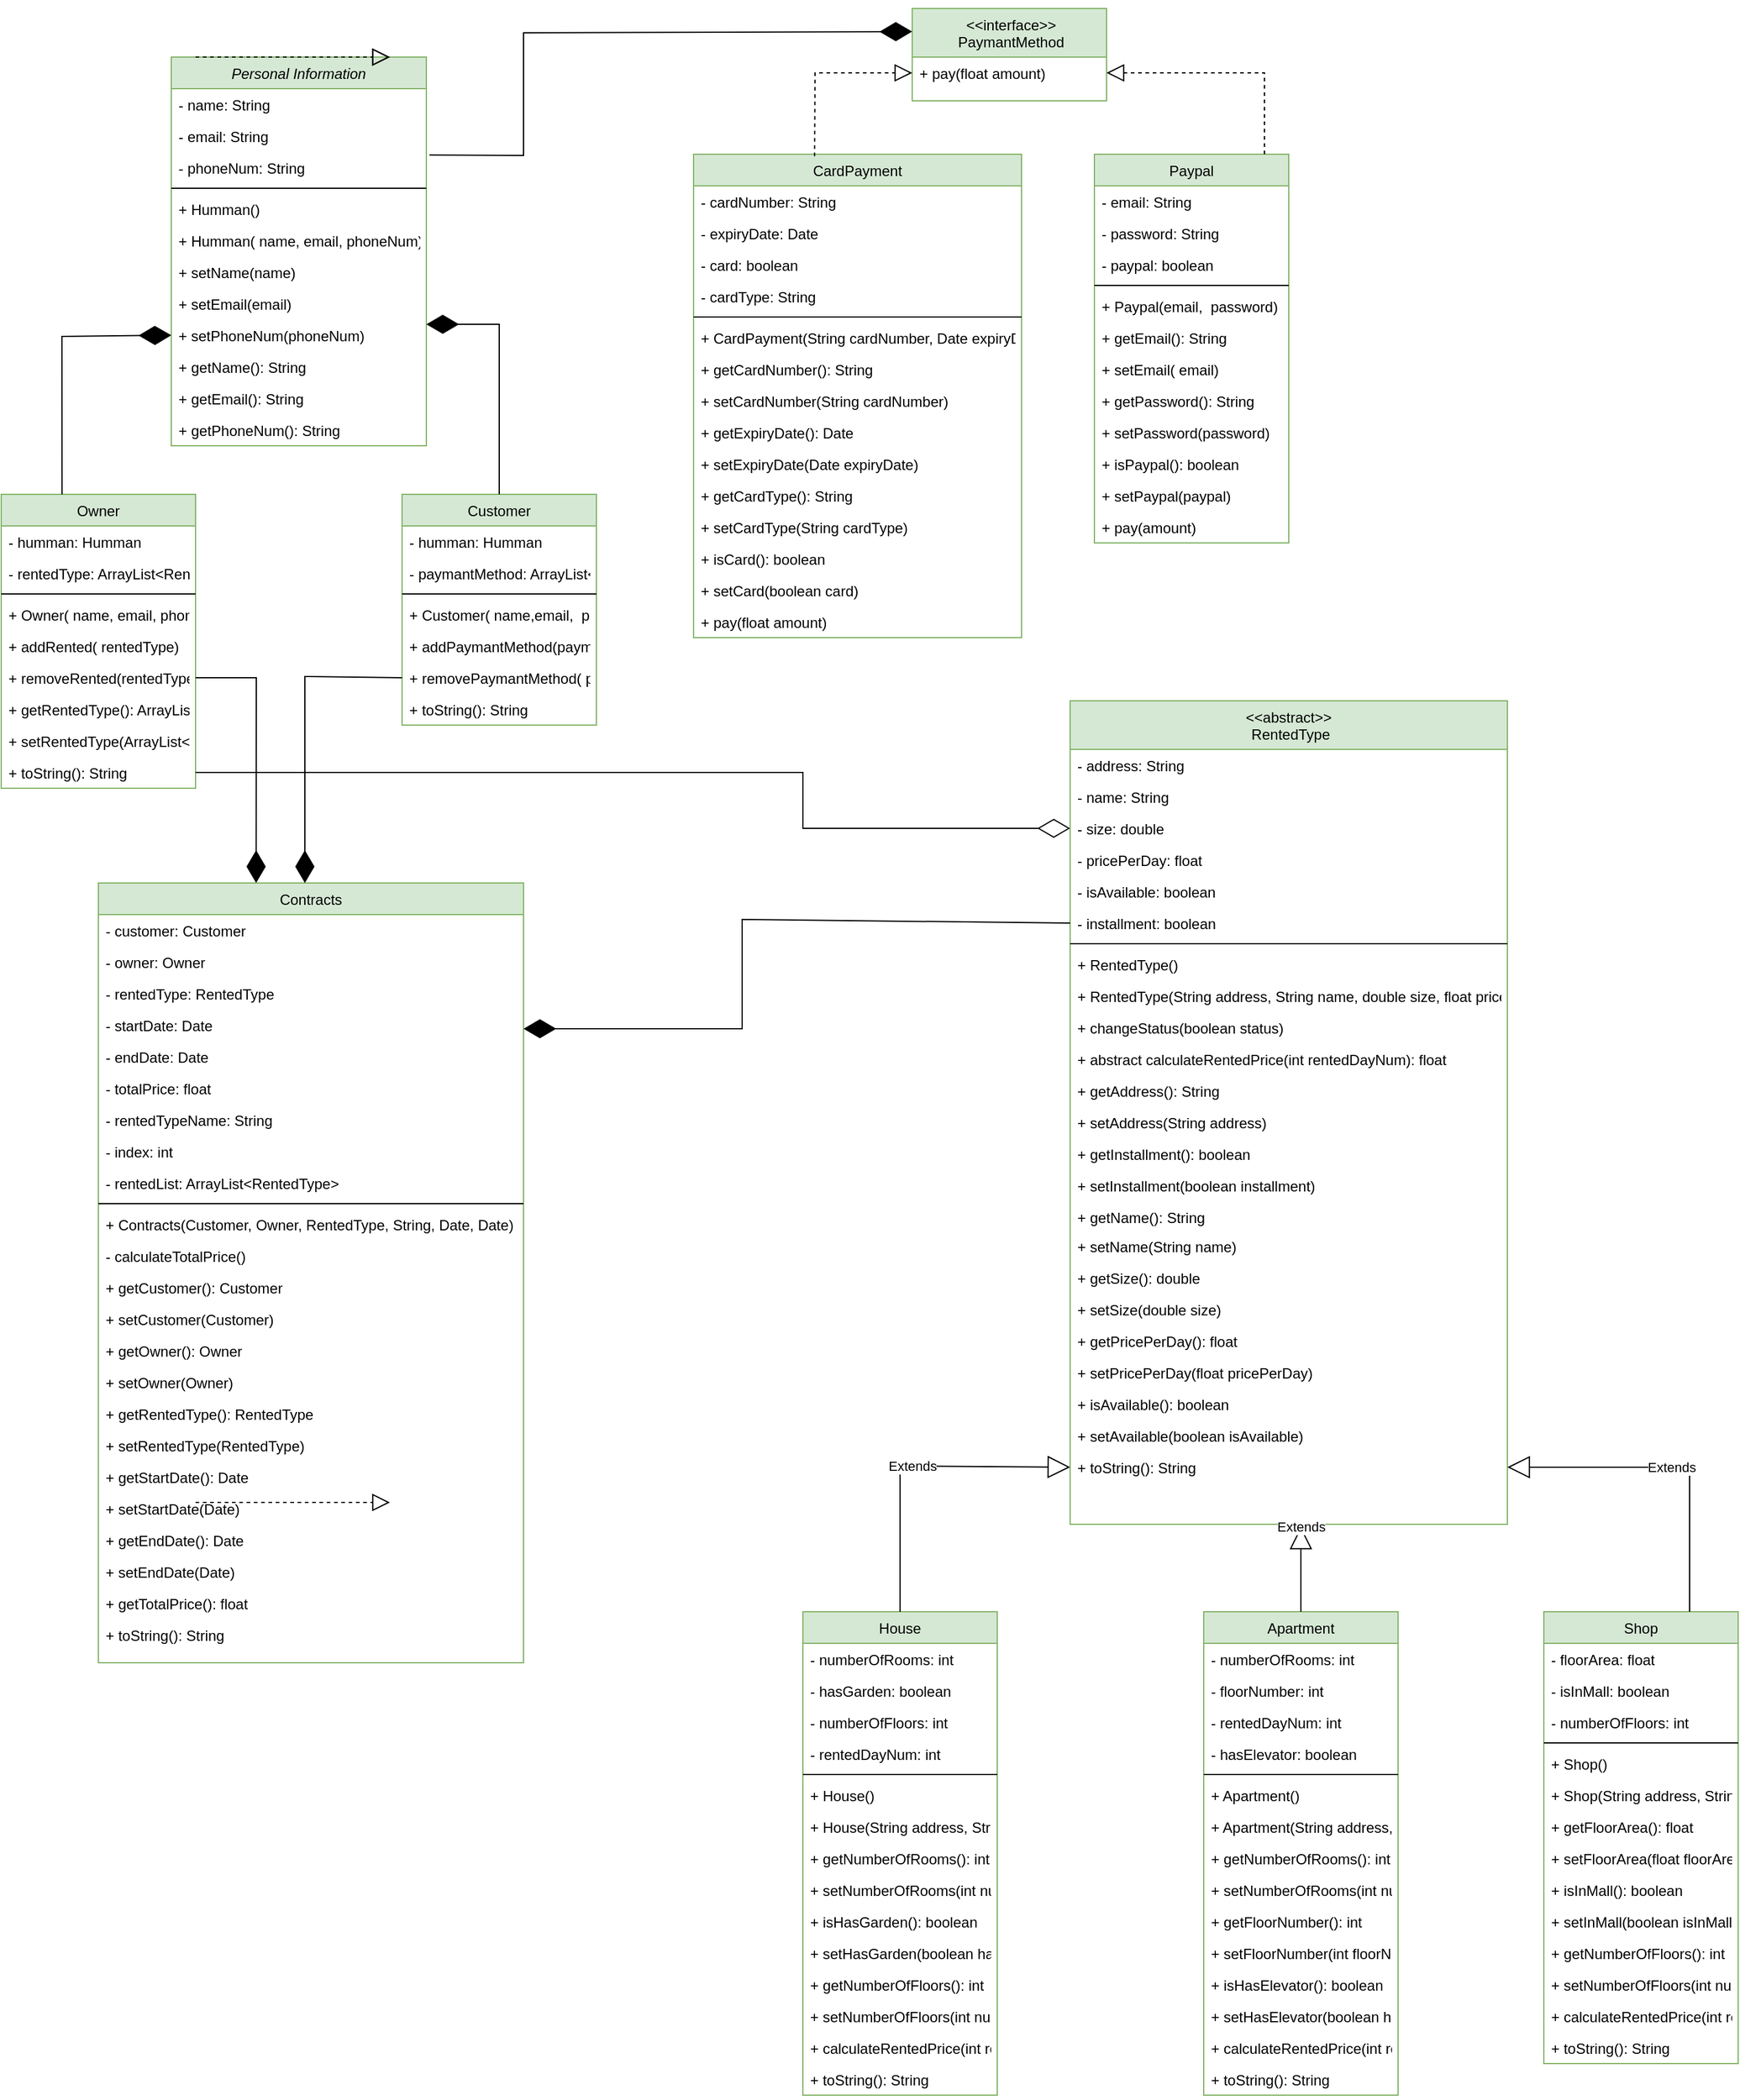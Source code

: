 <mxfile version="20.8.16" type="device"><diagram id="C5RBs43oDa-KdzZeNtuy" name="Page-1"><mxGraphModel dx="2046" dy="722" grid="1" gridSize="10" guides="1" tooltips="1" connect="1" arrows="1" fold="1" page="1" pageScale="1" pageWidth="827" pageHeight="1169" math="0" shadow="0"><root><mxCell id="WIyWlLk6GJQsqaUBKTNV-0"/><mxCell id="WIyWlLk6GJQsqaUBKTNV-1" parent="WIyWlLk6GJQsqaUBKTNV-0"/><mxCell id="zkfFHV4jXpPFQw0GAbJ--0" value="Personal Information" style="swimlane;fontStyle=2;align=center;verticalAlign=top;childLayout=stackLayout;horizontal=1;startSize=26;horizontalStack=0;resizeParent=1;resizeLast=0;collapsible=1;marginBottom=0;rounded=0;shadow=0;strokeWidth=1;fillColor=#d5e8d4;strokeColor=#82b366;" parent="WIyWlLk6GJQsqaUBKTNV-1" vertex="1"><mxGeometry x="70" y="120" width="210" height="320" as="geometry"><mxRectangle x="230" y="140" width="160" height="26" as="alternateBounds"/></mxGeometry></mxCell><mxCell id="zkfFHV4jXpPFQw0GAbJ--1" value="- name: String" style="text;align=left;verticalAlign=top;spacingLeft=4;spacingRight=4;overflow=hidden;rotatable=0;points=[[0,0.5],[1,0.5]];portConstraint=eastwest;" parent="zkfFHV4jXpPFQw0GAbJ--0" vertex="1"><mxGeometry y="26" width="210" height="26" as="geometry"/></mxCell><mxCell id="zkfFHV4jXpPFQw0GAbJ--2" value="- email: String" style="text;align=left;verticalAlign=top;spacingLeft=4;spacingRight=4;overflow=hidden;rotatable=0;points=[[0,0.5],[1,0.5]];portConstraint=eastwest;rounded=0;shadow=0;html=0;" parent="zkfFHV4jXpPFQw0GAbJ--0" vertex="1"><mxGeometry y="52" width="210" height="26" as="geometry"/></mxCell><mxCell id="zkfFHV4jXpPFQw0GAbJ--3" value="- phoneNum: String" style="text;align=left;verticalAlign=top;spacingLeft=4;spacingRight=4;overflow=hidden;rotatable=0;points=[[0,0.5],[1,0.5]];portConstraint=eastwest;rounded=0;shadow=0;html=0;" parent="zkfFHV4jXpPFQw0GAbJ--0" vertex="1"><mxGeometry y="78" width="210" height="26" as="geometry"/></mxCell><mxCell id="zkfFHV4jXpPFQw0GAbJ--4" value="" style="line;html=1;strokeWidth=1;align=left;verticalAlign=middle;spacingTop=-1;spacingLeft=3;spacingRight=3;rotatable=0;labelPosition=right;points=[];portConstraint=eastwest;" parent="zkfFHV4jXpPFQw0GAbJ--0" vertex="1"><mxGeometry y="104" width="210" height="8" as="geometry"/></mxCell><mxCell id="m20o0OgWRfevWsEKCPE1-3" value="+ Humman() " style="text;align=left;verticalAlign=top;spacingLeft=4;spacingRight=4;overflow=hidden;rotatable=0;points=[[0,0.5],[1,0.5]];portConstraint=eastwest;" vertex="1" parent="zkfFHV4jXpPFQw0GAbJ--0"><mxGeometry y="112" width="210" height="26" as="geometry"/></mxCell><mxCell id="m20o0OgWRfevWsEKCPE1-2" value=" + Humman( name, email, phoneNum) " style="text;align=left;verticalAlign=top;spacingLeft=4;spacingRight=4;overflow=hidden;rotatable=0;points=[[0,0.5],[1,0.5]];portConstraint=eastwest;" vertex="1" parent="zkfFHV4jXpPFQw0GAbJ--0"><mxGeometry y="138" width="210" height="26" as="geometry"/></mxCell><mxCell id="m20o0OgWRfevWsEKCPE1-1" value="+ setName(name) " style="text;align=left;verticalAlign=top;spacingLeft=4;spacingRight=4;overflow=hidden;rotatable=0;points=[[0,0.5],[1,0.5]];portConstraint=eastwest;" vertex="1" parent="zkfFHV4jXpPFQw0GAbJ--0"><mxGeometry y="164" width="210" height="26" as="geometry"/></mxCell><mxCell id="m20o0OgWRfevWsEKCPE1-0" value=" + setEmail(email) " style="text;align=left;verticalAlign=top;spacingLeft=4;spacingRight=4;overflow=hidden;rotatable=0;points=[[0,0.5],[1,0.5]];portConstraint=eastwest;" vertex="1" parent="zkfFHV4jXpPFQw0GAbJ--0"><mxGeometry y="190" width="210" height="26" as="geometry"/></mxCell><mxCell id="m20o0OgWRfevWsEKCPE1-5" value="+ setPhoneNum(phoneNum) " style="text;align=left;verticalAlign=top;spacingLeft=4;spacingRight=4;overflow=hidden;rotatable=0;points=[[0,0.5],[1,0.5]];portConstraint=eastwest;" vertex="1" parent="zkfFHV4jXpPFQw0GAbJ--0"><mxGeometry y="216" width="210" height="26" as="geometry"/></mxCell><mxCell id="m20o0OgWRfevWsEKCPE1-6" value="+ getName(): String " style="text;align=left;verticalAlign=top;spacingLeft=4;spacingRight=4;overflow=hidden;rotatable=0;points=[[0,0.5],[1,0.5]];portConstraint=eastwest;" vertex="1" parent="zkfFHV4jXpPFQw0GAbJ--0"><mxGeometry y="242" width="210" height="26" as="geometry"/></mxCell><mxCell id="m20o0OgWRfevWsEKCPE1-7" value="+ getEmail(): String " style="text;align=left;verticalAlign=top;spacingLeft=4;spacingRight=4;overflow=hidden;rotatable=0;points=[[0,0.5],[1,0.5]];portConstraint=eastwest;" vertex="1" parent="zkfFHV4jXpPFQw0GAbJ--0"><mxGeometry y="268" width="210" height="26" as="geometry"/></mxCell><mxCell id="zkfFHV4jXpPFQw0GAbJ--5" value="+ getPhoneNum(): String " style="text;align=left;verticalAlign=top;spacingLeft=4;spacingRight=4;overflow=hidden;rotatable=0;points=[[0,0.5],[1,0.5]];portConstraint=eastwest;" parent="zkfFHV4jXpPFQw0GAbJ--0" vertex="1"><mxGeometry y="294" width="210" height="26" as="geometry"/></mxCell><mxCell id="zkfFHV4jXpPFQw0GAbJ--6" value="Customer" style="swimlane;fontStyle=0;align=center;verticalAlign=top;childLayout=stackLayout;horizontal=1;startSize=26;horizontalStack=0;resizeParent=1;resizeLast=0;collapsible=1;marginBottom=0;rounded=0;shadow=0;strokeWidth=1;fillColor=#d5e8d4;strokeColor=#82b366;" parent="WIyWlLk6GJQsqaUBKTNV-1" vertex="1"><mxGeometry x="260" y="480" width="160" height="190" as="geometry"><mxRectangle x="130" y="380" width="160" height="26" as="alternateBounds"/></mxGeometry></mxCell><mxCell id="zkfFHV4jXpPFQw0GAbJ--7" value="- humman: Humman  " style="text;align=left;verticalAlign=top;spacingLeft=4;spacingRight=4;overflow=hidden;rotatable=0;points=[[0,0.5],[1,0.5]];portConstraint=eastwest;" parent="zkfFHV4jXpPFQw0GAbJ--6" vertex="1"><mxGeometry y="26" width="160" height="26" as="geometry"/></mxCell><mxCell id="zkfFHV4jXpPFQw0GAbJ--8" value=" - paymantMethod: ArrayList&lt;PaymantMethod&gt;" style="text;align=left;verticalAlign=top;spacingLeft=4;spacingRight=4;overflow=hidden;rotatable=0;points=[[0,0.5],[1,0.5]];portConstraint=eastwest;rounded=0;shadow=0;html=0;" parent="zkfFHV4jXpPFQw0GAbJ--6" vertex="1"><mxGeometry y="52" width="160" height="26" as="geometry"/></mxCell><mxCell id="zkfFHV4jXpPFQw0GAbJ--9" value="" style="line;html=1;strokeWidth=1;align=left;verticalAlign=middle;spacingTop=-1;spacingLeft=3;spacingRight=3;rotatable=0;labelPosition=right;points=[];portConstraint=eastwest;" parent="zkfFHV4jXpPFQw0GAbJ--6" vertex="1"><mxGeometry y="78" width="160" height="8" as="geometry"/></mxCell><mxCell id="zkfFHV4jXpPFQw0GAbJ--10" value="+ Customer( name,email,  phoneNum, paymantMethod)" style="text;align=left;verticalAlign=top;spacingLeft=4;spacingRight=4;overflow=hidden;rotatable=0;points=[[0,0.5],[1,0.5]];portConstraint=eastwest;fontStyle=0" parent="zkfFHV4jXpPFQw0GAbJ--6" vertex="1"><mxGeometry y="86" width="160" height="26" as="geometry"/></mxCell><mxCell id="m20o0OgWRfevWsEKCPE1-10" value="+ addPaymantMethod(paymantMethod)" style="text;align=left;verticalAlign=top;spacingLeft=4;spacingRight=4;overflow=hidden;rotatable=0;points=[[0,0.5],[1,0.5]];portConstraint=eastwest;" vertex="1" parent="zkfFHV4jXpPFQw0GAbJ--6"><mxGeometry y="112" width="160" height="26" as="geometry"/></mxCell><mxCell id="m20o0OgWRfevWsEKCPE1-9" value=" + removePaymantMethod( paymantMethod)" style="text;align=left;verticalAlign=top;spacingLeft=4;spacingRight=4;overflow=hidden;rotatable=0;points=[[0,0.5],[1,0.5]];portConstraint=eastwest;" vertex="1" parent="zkfFHV4jXpPFQw0GAbJ--6"><mxGeometry y="138" width="160" height="26" as="geometry"/></mxCell><mxCell id="zkfFHV4jXpPFQw0GAbJ--11" value="+ toString(): String" style="text;align=left;verticalAlign=top;spacingLeft=4;spacingRight=4;overflow=hidden;rotatable=0;points=[[0,0.5],[1,0.5]];portConstraint=eastwest;" parent="zkfFHV4jXpPFQw0GAbJ--6" vertex="1"><mxGeometry y="164" width="160" height="26" as="geometry"/></mxCell><mxCell id="m20o0OgWRfevWsEKCPE1-11" value="  Owner " style="swimlane;fontStyle=0;align=center;verticalAlign=top;childLayout=stackLayout;horizontal=1;startSize=26;horizontalStack=0;resizeParent=1;resizeLast=0;collapsible=1;marginBottom=0;rounded=0;shadow=0;strokeWidth=1;fillColor=#d5e8d4;strokeColor=#82b366;" vertex="1" parent="WIyWlLk6GJQsqaUBKTNV-1"><mxGeometry x="-70" y="480" width="160" height="242" as="geometry"><mxRectangle x="130" y="380" width="160" height="26" as="alternateBounds"/></mxGeometry></mxCell><mxCell id="m20o0OgWRfevWsEKCPE1-12" value="- humman: Humman  " style="text;align=left;verticalAlign=top;spacingLeft=4;spacingRight=4;overflow=hidden;rotatable=0;points=[[0,0.5],[1,0.5]];portConstraint=eastwest;" vertex="1" parent="m20o0OgWRfevWsEKCPE1-11"><mxGeometry y="26" width="160" height="26" as="geometry"/></mxCell><mxCell id="m20o0OgWRfevWsEKCPE1-13" value=" - rentedType: ArrayList&lt;RentedType&gt;" style="text;align=left;verticalAlign=top;spacingLeft=4;spacingRight=4;overflow=hidden;rotatable=0;points=[[0,0.5],[1,0.5]];portConstraint=eastwest;rounded=0;shadow=0;html=0;" vertex="1" parent="m20o0OgWRfevWsEKCPE1-11"><mxGeometry y="52" width="160" height="26" as="geometry"/></mxCell><mxCell id="m20o0OgWRfevWsEKCPE1-14" value="" style="line;html=1;strokeWidth=1;align=left;verticalAlign=middle;spacingTop=-1;spacingLeft=3;spacingRight=3;rotatable=0;labelPosition=right;points=[];portConstraint=eastwest;" vertex="1" parent="m20o0OgWRfevWsEKCPE1-11"><mxGeometry y="78" width="160" height="8" as="geometry"/></mxCell><mxCell id="m20o0OgWRfevWsEKCPE1-15" value=" + Owner( name, email, phoneNum, rentedType)" style="text;align=left;verticalAlign=top;spacingLeft=4;spacingRight=4;overflow=hidden;rotatable=0;points=[[0,0.5],[1,0.5]];portConstraint=eastwest;fontStyle=0" vertex="1" parent="m20o0OgWRfevWsEKCPE1-11"><mxGeometry y="86" width="160" height="26" as="geometry"/></mxCell><mxCell id="m20o0OgWRfevWsEKCPE1-16" value=" + addRented( rentedType)" style="text;align=left;verticalAlign=top;spacingLeft=4;spacingRight=4;overflow=hidden;rotatable=0;points=[[0,0.5],[1,0.5]];portConstraint=eastwest;" vertex="1" parent="m20o0OgWRfevWsEKCPE1-11"><mxGeometry y="112" width="160" height="26" as="geometry"/></mxCell><mxCell id="m20o0OgWRfevWsEKCPE1-20" value="  + removeRented(rentedType)" style="text;align=left;verticalAlign=top;spacingLeft=4;spacingRight=4;overflow=hidden;rotatable=0;points=[[0,0.5],[1,0.5]];portConstraint=eastwest;" vertex="1" parent="m20o0OgWRfevWsEKCPE1-11"><mxGeometry y="138" width="160" height="26" as="geometry"/></mxCell><mxCell id="m20o0OgWRfevWsEKCPE1-19" value="  + getRentedType(): ArrayList&lt;RentedType&gt;" style="text;align=left;verticalAlign=top;spacingLeft=4;spacingRight=4;overflow=hidden;rotatable=0;points=[[0,0.5],[1,0.5]];portConstraint=eastwest;" vertex="1" parent="m20o0OgWRfevWsEKCPE1-11"><mxGeometry y="164" width="160" height="26" as="geometry"/></mxCell><mxCell id="m20o0OgWRfevWsEKCPE1-17" value="   + setRentedType(ArrayList&lt;RentedType&gt; rentedType)" style="text;align=left;verticalAlign=top;spacingLeft=4;spacingRight=4;overflow=hidden;rotatable=0;points=[[0,0.5],[1,0.5]];portConstraint=eastwest;" vertex="1" parent="m20o0OgWRfevWsEKCPE1-11"><mxGeometry y="190" width="160" height="26" as="geometry"/></mxCell><mxCell id="m20o0OgWRfevWsEKCPE1-18" value="+ toString(): String" style="text;align=left;verticalAlign=top;spacingLeft=4;spacingRight=4;overflow=hidden;rotatable=0;points=[[0,0.5],[1,0.5]];portConstraint=eastwest;" vertex="1" parent="m20o0OgWRfevWsEKCPE1-11"><mxGeometry y="216" width="160" height="26" as="geometry"/></mxCell><mxCell id="m20o0OgWRfevWsEKCPE1-31" value="   Paypal " style="swimlane;fontStyle=0;align=center;verticalAlign=top;childLayout=stackLayout;horizontal=1;startSize=26;horizontalStack=0;resizeParent=1;resizeLast=0;collapsible=1;marginBottom=0;rounded=0;shadow=0;strokeWidth=1;fillColor=#d5e8d4;strokeColor=#82b366;" vertex="1" parent="WIyWlLk6GJQsqaUBKTNV-1"><mxGeometry x="830" y="200" width="160" height="320" as="geometry"><mxRectangle x="130" y="380" width="160" height="26" as="alternateBounds"/></mxGeometry></mxCell><mxCell id="m20o0OgWRfevWsEKCPE1-64" value="- email: String   " style="text;align=left;verticalAlign=top;spacingLeft=4;spacingRight=4;overflow=hidden;rotatable=0;points=[[0,0.5],[1,0.5]];portConstraint=eastwest;" vertex="1" parent="m20o0OgWRfevWsEKCPE1-31"><mxGeometry y="26" width="160" height="26" as="geometry"/></mxCell><mxCell id="m20o0OgWRfevWsEKCPE1-32" value="- password: String    " style="text;align=left;verticalAlign=top;spacingLeft=4;spacingRight=4;overflow=hidden;rotatable=0;points=[[0,0.5],[1,0.5]];portConstraint=eastwest;" vertex="1" parent="m20o0OgWRfevWsEKCPE1-31"><mxGeometry y="52" width="160" height="26" as="geometry"/></mxCell><mxCell id="m20o0OgWRfevWsEKCPE1-33" value=" - paypal: boolean " style="text;align=left;verticalAlign=top;spacingLeft=4;spacingRight=4;overflow=hidden;rotatable=0;points=[[0,0.5],[1,0.5]];portConstraint=eastwest;rounded=0;shadow=0;html=0;" vertex="1" parent="m20o0OgWRfevWsEKCPE1-31"><mxGeometry y="78" width="160" height="26" as="geometry"/></mxCell><mxCell id="m20o0OgWRfevWsEKCPE1-34" value="" style="line;html=1;strokeWidth=1;align=left;verticalAlign=middle;spacingTop=-1;spacingLeft=3;spacingRight=3;rotatable=0;labelPosition=right;points=[];portConstraint=eastwest;" vertex="1" parent="m20o0OgWRfevWsEKCPE1-31"><mxGeometry y="104" width="160" height="8" as="geometry"/></mxCell><mxCell id="m20o0OgWRfevWsEKCPE1-68" value="  + Paypal(email,  password)" style="text;align=left;verticalAlign=top;spacingLeft=4;spacingRight=4;overflow=hidden;rotatable=0;points=[[0,0.5],[1,0.5]];portConstraint=eastwest;fontStyle=0" vertex="1" parent="m20o0OgWRfevWsEKCPE1-31"><mxGeometry y="112" width="160" height="26" as="geometry"/></mxCell><mxCell id="m20o0OgWRfevWsEKCPE1-67" value="  + getEmail(): String " style="text;align=left;verticalAlign=top;spacingLeft=4;spacingRight=4;overflow=hidden;rotatable=0;points=[[0,0.5],[1,0.5]];portConstraint=eastwest;fontStyle=0" vertex="1" parent="m20o0OgWRfevWsEKCPE1-31"><mxGeometry y="138" width="160" height="26" as="geometry"/></mxCell><mxCell id="m20o0OgWRfevWsEKCPE1-35" value="  + setEmail( email)" style="text;align=left;verticalAlign=top;spacingLeft=4;spacingRight=4;overflow=hidden;rotatable=0;points=[[0,0.5],[1,0.5]];portConstraint=eastwest;fontStyle=0" vertex="1" parent="m20o0OgWRfevWsEKCPE1-31"><mxGeometry y="164" width="160" height="26" as="geometry"/></mxCell><mxCell id="m20o0OgWRfevWsEKCPE1-36" value=" + getPassword(): String" style="text;align=left;verticalAlign=top;spacingLeft=4;spacingRight=4;overflow=hidden;rotatable=0;points=[[0,0.5],[1,0.5]];portConstraint=eastwest;" vertex="1" parent="m20o0OgWRfevWsEKCPE1-31"><mxGeometry y="190" width="160" height="26" as="geometry"/></mxCell><mxCell id="m20o0OgWRfevWsEKCPE1-37" value="  + setPassword(password)" style="text;align=left;verticalAlign=top;spacingLeft=4;spacingRight=4;overflow=hidden;rotatable=0;points=[[0,0.5],[1,0.5]];portConstraint=eastwest;" vertex="1" parent="m20o0OgWRfevWsEKCPE1-31"><mxGeometry y="216" width="160" height="26" as="geometry"/></mxCell><mxCell id="m20o0OgWRfevWsEKCPE1-38" value="  + isPaypal(): boolean " style="text;align=left;verticalAlign=top;spacingLeft=4;spacingRight=4;overflow=hidden;rotatable=0;points=[[0,0.5],[1,0.5]];portConstraint=eastwest;" vertex="1" parent="m20o0OgWRfevWsEKCPE1-31"><mxGeometry y="242" width="160" height="26" as="geometry"/></mxCell><mxCell id="m20o0OgWRfevWsEKCPE1-39" value="   + setPaypal(paypal)" style="text;align=left;verticalAlign=top;spacingLeft=4;spacingRight=4;overflow=hidden;rotatable=0;points=[[0,0.5],[1,0.5]];portConstraint=eastwest;" vertex="1" parent="m20o0OgWRfevWsEKCPE1-31"><mxGeometry y="268" width="160" height="26" as="geometry"/></mxCell><mxCell id="m20o0OgWRfevWsEKCPE1-40" value="+ pay(amount) " style="text;align=left;verticalAlign=top;spacingLeft=4;spacingRight=4;overflow=hidden;rotatable=0;points=[[0,0.5],[1,0.5]];portConstraint=eastwest;" vertex="1" parent="m20o0OgWRfevWsEKCPE1-31"><mxGeometry y="294" width="160" height="26" as="geometry"/></mxCell><mxCell id="m20o0OgWRfevWsEKCPE1-41" value="&lt;&lt;interface&gt;&gt; &#10;    PaymantMethod    " style="swimlane;fontStyle=0;align=center;verticalAlign=top;childLayout=stackLayout;horizontal=1;startSize=40;horizontalStack=0;resizeParent=1;resizeLast=0;collapsible=1;marginBottom=0;rounded=0;shadow=0;strokeWidth=1;fillColor=#d5e8d4;strokeColor=#82b366;glass=0;spacingLeft=3;" vertex="1" parent="WIyWlLk6GJQsqaUBKTNV-1"><mxGeometry x="680" y="80" width="160" height="76" as="geometry"><mxRectangle x="490" y="100" width="160" height="26" as="alternateBounds"/></mxGeometry></mxCell><mxCell id="m20o0OgWRfevWsEKCPE1-48" value="  + pay(float amount)" style="text;align=left;verticalAlign=top;spacingLeft=4;spacingRight=4;overflow=hidden;rotatable=0;points=[[0,0.5],[1,0.5]];portConstraint=eastwest;" vertex="1" parent="m20o0OgWRfevWsEKCPE1-41"><mxGeometry y="40" width="160" height="26" as="geometry"/></mxCell><mxCell id="m20o0OgWRfevWsEKCPE1-52" value="   CardPayment  " style="swimlane;fontStyle=0;align=center;verticalAlign=top;childLayout=stackLayout;horizontal=1;startSize=26;horizontalStack=0;resizeParent=1;resizeLast=0;collapsible=1;marginBottom=0;rounded=0;shadow=0;strokeWidth=1;fillColor=#d5e8d4;strokeColor=#82b366;" vertex="1" parent="WIyWlLk6GJQsqaUBKTNV-1"><mxGeometry x="500" y="200" width="270" height="398" as="geometry"><mxRectangle x="130" y="380" width="160" height="26" as="alternateBounds"/></mxGeometry></mxCell><mxCell id="m20o0OgWRfevWsEKCPE1-80" value="- cardNumber: String  " style="text;align=left;verticalAlign=top;spacingLeft=4;spacingRight=4;overflow=hidden;rotatable=0;points=[[0,0.5],[1,0.5]];portConstraint=eastwest;" vertex="1" parent="m20o0OgWRfevWsEKCPE1-52"><mxGeometry y="26" width="270" height="26" as="geometry"/></mxCell><mxCell id="m20o0OgWRfevWsEKCPE1-78" value="- expiryDate: Date   " style="text;align=left;verticalAlign=top;spacingLeft=4;spacingRight=4;overflow=hidden;rotatable=0;points=[[0,0.5],[1,0.5]];portConstraint=eastwest;" vertex="1" parent="m20o0OgWRfevWsEKCPE1-52"><mxGeometry y="52" width="270" height="26" as="geometry"/></mxCell><mxCell id="m20o0OgWRfevWsEKCPE1-53" value="- card: boolean   " style="text;align=left;verticalAlign=top;spacingLeft=4;spacingRight=4;overflow=hidden;rotatable=0;points=[[0,0.5],[1,0.5]];portConstraint=eastwest;" vertex="1" parent="m20o0OgWRfevWsEKCPE1-52"><mxGeometry y="78" width="270" height="26" as="geometry"/></mxCell><mxCell id="m20o0OgWRfevWsEKCPE1-54" value=" - cardType: String " style="text;align=left;verticalAlign=top;spacingLeft=4;spacingRight=4;overflow=hidden;rotatable=0;points=[[0,0.5],[1,0.5]];portConstraint=eastwest;rounded=0;shadow=0;html=0;" vertex="1" parent="m20o0OgWRfevWsEKCPE1-52"><mxGeometry y="104" width="270" height="26" as="geometry"/></mxCell><mxCell id="m20o0OgWRfevWsEKCPE1-55" value="" style="line;html=1;strokeWidth=1;align=left;verticalAlign=middle;spacingTop=-1;spacingLeft=3;spacingRight=3;rotatable=0;labelPosition=right;points=[];portConstraint=eastwest;" vertex="1" parent="m20o0OgWRfevWsEKCPE1-52"><mxGeometry y="130" width="270" height="8" as="geometry"/></mxCell><mxCell id="m20o0OgWRfevWsEKCPE1-77" value=" + CardPayment(String cardNumber, Date expiryDate, String cardType)" style="text;align=left;verticalAlign=top;spacingLeft=4;spacingRight=4;overflow=hidden;rotatable=0;points=[[0,0.5],[1,0.5]];portConstraint=eastwest;fontStyle=0" vertex="1" parent="m20o0OgWRfevWsEKCPE1-52"><mxGeometry y="138" width="270" height="26" as="geometry"/></mxCell><mxCell id="m20o0OgWRfevWsEKCPE1-76" value=" + getCardNumber(): String " style="text;align=left;verticalAlign=top;spacingLeft=4;spacingRight=4;overflow=hidden;rotatable=0;points=[[0,0.5],[1,0.5]];portConstraint=eastwest;fontStyle=0" vertex="1" parent="m20o0OgWRfevWsEKCPE1-52"><mxGeometry y="164" width="270" height="26" as="geometry"/></mxCell><mxCell id="m20o0OgWRfevWsEKCPE1-75" value=" + setCardNumber(String cardNumber)" style="text;align=left;verticalAlign=top;spacingLeft=4;spacingRight=4;overflow=hidden;rotatable=0;points=[[0,0.5],[1,0.5]];portConstraint=eastwest;fontStyle=0" vertex="1" parent="m20o0OgWRfevWsEKCPE1-52"><mxGeometry y="190" width="270" height="26" as="geometry"/></mxCell><mxCell id="m20o0OgWRfevWsEKCPE1-74" value=" + getExpiryDate(): Date" style="text;align=left;verticalAlign=top;spacingLeft=4;spacingRight=4;overflow=hidden;rotatable=0;points=[[0,0.5],[1,0.5]];portConstraint=eastwest;fontStyle=0" vertex="1" parent="m20o0OgWRfevWsEKCPE1-52"><mxGeometry y="216" width="270" height="26" as="geometry"/></mxCell><mxCell id="m20o0OgWRfevWsEKCPE1-56" value=" + setExpiryDate(Date expiryDate)" style="text;align=left;verticalAlign=top;spacingLeft=4;spacingRight=4;overflow=hidden;rotatable=0;points=[[0,0.5],[1,0.5]];portConstraint=eastwest;fontStyle=0" vertex="1" parent="m20o0OgWRfevWsEKCPE1-52"><mxGeometry y="242" width="270" height="26" as="geometry"/></mxCell><mxCell id="m20o0OgWRfevWsEKCPE1-57" value=" + getCardType(): String " style="text;align=left;verticalAlign=top;spacingLeft=4;spacingRight=4;overflow=hidden;rotatable=0;points=[[0,0.5],[1,0.5]];portConstraint=eastwest;" vertex="1" parent="m20o0OgWRfevWsEKCPE1-52"><mxGeometry y="268" width="270" height="26" as="geometry"/></mxCell><mxCell id="m20o0OgWRfevWsEKCPE1-58" value="  + setCardType(String cardType)" style="text;align=left;verticalAlign=top;spacingLeft=4;spacingRight=4;overflow=hidden;rotatable=0;points=[[0,0.5],[1,0.5]];portConstraint=eastwest;" vertex="1" parent="m20o0OgWRfevWsEKCPE1-52"><mxGeometry y="294" width="270" height="26" as="geometry"/></mxCell><mxCell id="m20o0OgWRfevWsEKCPE1-59" value="  + isCard(): boolean " style="text;align=left;verticalAlign=top;spacingLeft=4;spacingRight=4;overflow=hidden;rotatable=0;points=[[0,0.5],[1,0.5]];portConstraint=eastwest;" vertex="1" parent="m20o0OgWRfevWsEKCPE1-52"><mxGeometry y="320" width="270" height="26" as="geometry"/></mxCell><mxCell id="m20o0OgWRfevWsEKCPE1-60" value="    + setCard(boolean card)" style="text;align=left;verticalAlign=top;spacingLeft=4;spacingRight=4;overflow=hidden;rotatable=0;points=[[0,0.5],[1,0.5]];portConstraint=eastwest;" vertex="1" parent="m20o0OgWRfevWsEKCPE1-52"><mxGeometry y="346" width="270" height="26" as="geometry"/></mxCell><mxCell id="m20o0OgWRfevWsEKCPE1-61" value=" + pay(float amount) " style="text;align=left;verticalAlign=top;spacingLeft=4;spacingRight=4;overflow=hidden;rotatable=0;points=[[0,0.5],[1,0.5]];portConstraint=eastwest;" vertex="1" parent="m20o0OgWRfevWsEKCPE1-52"><mxGeometry y="372" width="270" height="26" as="geometry"/></mxCell><mxCell id="m20o0OgWRfevWsEKCPE1-70" value="" style="endArrow=diamondThin;endFill=1;endSize=24;html=1;rounded=0;entryX=0;entryY=0.5;entryDx=0;entryDy=0;exitX=0.313;exitY=0;exitDx=0;exitDy=0;exitPerimeter=0;" edge="1" parent="WIyWlLk6GJQsqaUBKTNV-1" source="m20o0OgWRfevWsEKCPE1-11" target="m20o0OgWRfevWsEKCPE1-5"><mxGeometry width="160" relative="1" as="geometry"><mxPoint x="-20" y="490" as="sourcePoint"/><mxPoint x="60" y="350" as="targetPoint"/><Array as="points"><mxPoint x="-20" y="350"/></Array></mxGeometry></mxCell><mxCell id="m20o0OgWRfevWsEKCPE1-71" value="" style="endArrow=diamondThin;endFill=1;endSize=24;html=1;rounded=0;exitX=0.5;exitY=0;exitDx=0;exitDy=0;" edge="1" parent="WIyWlLk6GJQsqaUBKTNV-1" source="zkfFHV4jXpPFQw0GAbJ--6"><mxGeometry width="160" relative="1" as="geometry"><mxPoint x="340" y="500" as="sourcePoint"/><mxPoint x="280" y="340" as="targetPoint"/><Array as="points"><mxPoint x="340" y="340"/></Array></mxGeometry></mxCell><mxCell id="m20o0OgWRfevWsEKCPE1-81" value="&lt;&lt;abstract&gt;&gt;&#10;   RentedType  " style="swimlane;fontStyle=0;align=center;verticalAlign=top;childLayout=stackLayout;horizontal=1;startSize=40;horizontalStack=0;resizeParent=1;resizeLast=0;collapsible=1;marginBottom=0;rounded=0;shadow=0;strokeWidth=1;fillColor=#d5e8d4;strokeColor=#82b366;" vertex="1" parent="WIyWlLk6GJQsqaUBKTNV-1"><mxGeometry x="810" y="650" width="360" height="678" as="geometry"><mxRectangle x="130" y="380" width="160" height="26" as="alternateBounds"/></mxGeometry></mxCell><mxCell id="m20o0OgWRfevWsEKCPE1-148" value=" - address: String      " style="text;align=left;verticalAlign=top;spacingLeft=4;spacingRight=4;overflow=hidden;rotatable=0;points=[[0,0.5],[1,0.5]];portConstraint=eastwest;" vertex="1" parent="m20o0OgWRfevWsEKCPE1-81"><mxGeometry y="40" width="360" height="26" as="geometry"/></mxCell><mxCell id="m20o0OgWRfevWsEKCPE1-147" value="- name: String   " style="text;align=left;verticalAlign=top;spacingLeft=4;spacingRight=4;overflow=hidden;rotatable=0;points=[[0,0.5],[1,0.5]];portConstraint=eastwest;" vertex="1" parent="m20o0OgWRfevWsEKCPE1-81"><mxGeometry y="66" width="360" height="26" as="geometry"/></mxCell><mxCell id="m20o0OgWRfevWsEKCPE1-146" value="- size: double    " style="text;align=left;verticalAlign=top;spacingLeft=4;spacingRight=4;overflow=hidden;rotatable=0;points=[[0,0.5],[1,0.5]];portConstraint=eastwest;" vertex="1" parent="m20o0OgWRfevWsEKCPE1-81"><mxGeometry y="92" width="360" height="26" as="geometry"/></mxCell><mxCell id="m20o0OgWRfevWsEKCPE1-82" value="- pricePerDay: float   " style="text;align=left;verticalAlign=top;spacingLeft=4;spacingRight=4;overflow=hidden;rotatable=0;points=[[0,0.5],[1,0.5]];portConstraint=eastwest;" vertex="1" parent="m20o0OgWRfevWsEKCPE1-81"><mxGeometry y="118" width="360" height="26" as="geometry"/></mxCell><mxCell id="m20o0OgWRfevWsEKCPE1-83" value="- isAvailable: boolean    " style="text;align=left;verticalAlign=top;spacingLeft=4;spacingRight=4;overflow=hidden;rotatable=0;points=[[0,0.5],[1,0.5]];portConstraint=eastwest;" vertex="1" parent="m20o0OgWRfevWsEKCPE1-81"><mxGeometry y="144" width="360" height="26" as="geometry"/></mxCell><mxCell id="m20o0OgWRfevWsEKCPE1-84" value=" - installment: boolean " style="text;align=left;verticalAlign=top;spacingLeft=4;spacingRight=4;overflow=hidden;rotatable=0;points=[[0,0.5],[1,0.5]];portConstraint=eastwest;rounded=0;shadow=0;html=0;" vertex="1" parent="m20o0OgWRfevWsEKCPE1-81"><mxGeometry y="170" width="360" height="26" as="geometry"/></mxCell><mxCell id="m20o0OgWRfevWsEKCPE1-85" value="" style="line;html=1;strokeWidth=1;align=left;verticalAlign=middle;spacingTop=-1;spacingLeft=3;spacingRight=3;rotatable=0;labelPosition=right;points=[];portConstraint=eastwest;" vertex="1" parent="m20o0OgWRfevWsEKCPE1-81"><mxGeometry y="196" width="360" height="8" as="geometry"/></mxCell><mxCell id="m20o0OgWRfevWsEKCPE1-86" value="  + RentedType() " style="text;align=left;verticalAlign=top;spacingLeft=4;spacingRight=4;overflow=hidden;rotatable=0;points=[[0,0.5],[1,0.5]];portConstraint=eastwest;fontStyle=0" vertex="1" parent="m20o0OgWRfevWsEKCPE1-81"><mxGeometry y="204" width="360" height="26" as="geometry"/></mxCell><mxCell id="m20o0OgWRfevWsEKCPE1-87" value="  + RentedType(String address, String name, double size, float pricePerDay, boolean isAvailable) " style="text;align=left;verticalAlign=top;spacingLeft=4;spacingRight=4;overflow=hidden;rotatable=0;points=[[0,0.5],[1,0.5]];portConstraint=eastwest;fontStyle=0" vertex="1" parent="m20o0OgWRfevWsEKCPE1-81"><mxGeometry y="230" width="360" height="26" as="geometry"/></mxCell><mxCell id="m20o0OgWRfevWsEKCPE1-88" value="  + changeStatus(boolean status)" style="text;align=left;verticalAlign=top;spacingLeft=4;spacingRight=4;overflow=hidden;rotatable=0;points=[[0,0.5],[1,0.5]];portConstraint=eastwest;fontStyle=0" vertex="1" parent="m20o0OgWRfevWsEKCPE1-81"><mxGeometry y="256" width="360" height="26" as="geometry"/></mxCell><mxCell id="m20o0OgWRfevWsEKCPE1-89" value=" + abstract calculateRentedPrice(int rentedDayNum): float" style="text;align=left;verticalAlign=top;spacingLeft=4;spacingRight=4;overflow=hidden;rotatable=0;points=[[0,0.5],[1,0.5]];portConstraint=eastwest;" vertex="1" parent="m20o0OgWRfevWsEKCPE1-81"><mxGeometry y="282" width="360" height="26" as="geometry"/></mxCell><mxCell id="m20o0OgWRfevWsEKCPE1-90" value="  + getAddress(): String" style="text;align=left;verticalAlign=top;spacingLeft=4;spacingRight=4;overflow=hidden;rotatable=0;points=[[0,0.5],[1,0.5]];portConstraint=eastwest;" vertex="1" parent="m20o0OgWRfevWsEKCPE1-81"><mxGeometry y="308" width="360" height="26" as="geometry"/></mxCell><mxCell id="m20o0OgWRfevWsEKCPE1-91" value="   + setAddress(String address) " style="text;align=left;verticalAlign=top;spacingLeft=4;spacingRight=4;overflow=hidden;rotatable=0;points=[[0,0.5],[1,0.5]];portConstraint=eastwest;" vertex="1" parent="m20o0OgWRfevWsEKCPE1-81"><mxGeometry y="334" width="360" height="26" as="geometry"/></mxCell><mxCell id="m20o0OgWRfevWsEKCPE1-92" value="   + getInstallment(): boolean" style="text;align=left;verticalAlign=top;spacingLeft=4;spacingRight=4;overflow=hidden;rotatable=0;points=[[0,0.5],[1,0.5]];portConstraint=eastwest;" vertex="1" parent="m20o0OgWRfevWsEKCPE1-81"><mxGeometry y="360" width="360" height="26" as="geometry"/></mxCell><mxCell id="m20o0OgWRfevWsEKCPE1-149" value="+ setInstallment(boolean installment) " style="text;align=left;verticalAlign=top;spacingLeft=4;spacingRight=4;overflow=hidden;rotatable=0;points=[[0,0.5],[1,0.5]];portConstraint=eastwest;" vertex="1" parent="m20o0OgWRfevWsEKCPE1-81"><mxGeometry y="386" width="360" height="26" as="geometry"/></mxCell><mxCell id="m20o0OgWRfevWsEKCPE1-150" value="+ getName(): String " style="text;align=left;verticalAlign=top;spacingLeft=4;spacingRight=4;overflow=hidden;rotatable=0;points=[[0,0.5],[1,0.5]];portConstraint=eastwest;" vertex="1" parent="m20o0OgWRfevWsEKCPE1-81"><mxGeometry y="412" width="360" height="24" as="geometry"/></mxCell><mxCell id="m20o0OgWRfevWsEKCPE1-151" value="+ setName(String name) " style="text;align=left;verticalAlign=top;spacingLeft=4;spacingRight=4;overflow=hidden;rotatable=0;points=[[0,0.5],[1,0.5]];portConstraint=eastwest;" vertex="1" parent="m20o0OgWRfevWsEKCPE1-81"><mxGeometry y="436" width="360" height="26" as="geometry"/></mxCell><mxCell id="m20o0OgWRfevWsEKCPE1-152" value=" + getSize(): double " style="text;align=left;verticalAlign=top;spacingLeft=4;spacingRight=4;overflow=hidden;rotatable=0;points=[[0,0.5],[1,0.5]];portConstraint=eastwest;" vertex="1" parent="m20o0OgWRfevWsEKCPE1-81"><mxGeometry y="462" width="360" height="26" as="geometry"/></mxCell><mxCell id="m20o0OgWRfevWsEKCPE1-153" value="+ setSize(double size)  " style="text;align=left;verticalAlign=top;spacingLeft=4;spacingRight=4;overflow=hidden;rotatable=0;points=[[0,0.5],[1,0.5]];portConstraint=eastwest;" vertex="1" parent="m20o0OgWRfevWsEKCPE1-81"><mxGeometry y="488" width="360" height="26" as="geometry"/></mxCell><mxCell id="m20o0OgWRfevWsEKCPE1-154" value="+ getPricePerDay(): float " style="text;align=left;verticalAlign=top;spacingLeft=4;spacingRight=4;overflow=hidden;rotatable=0;points=[[0,0.5],[1,0.5]];portConstraint=eastwest;" vertex="1" parent="m20o0OgWRfevWsEKCPE1-81"><mxGeometry y="514" width="360" height="26" as="geometry"/></mxCell><mxCell id="m20o0OgWRfevWsEKCPE1-157" value="+ setPricePerDay(float pricePerDay) " style="text;align=left;verticalAlign=top;spacingLeft=4;spacingRight=4;overflow=hidden;rotatable=0;points=[[0,0.5],[1,0.5]];portConstraint=eastwest;" vertex="1" parent="m20o0OgWRfevWsEKCPE1-81"><mxGeometry y="540" width="360" height="26" as="geometry"/></mxCell><mxCell id="m20o0OgWRfevWsEKCPE1-156" value="+ isAvailable(): boolean " style="text;align=left;verticalAlign=top;spacingLeft=4;spacingRight=4;overflow=hidden;rotatable=0;points=[[0,0.5],[1,0.5]];portConstraint=eastwest;" vertex="1" parent="m20o0OgWRfevWsEKCPE1-81"><mxGeometry y="566" width="360" height="26" as="geometry"/></mxCell><mxCell id="m20o0OgWRfevWsEKCPE1-155" value="+ setAvailable(boolean isAvailable) " style="text;align=left;verticalAlign=top;spacingLeft=4;spacingRight=4;overflow=hidden;rotatable=0;points=[[0,0.5],[1,0.5]];portConstraint=eastwest;" vertex="1" parent="m20o0OgWRfevWsEKCPE1-81"><mxGeometry y="592" width="360" height="26" as="geometry"/></mxCell><mxCell id="m20o0OgWRfevWsEKCPE1-93" value="+ toString(): String  " style="text;align=left;verticalAlign=top;spacingLeft=4;spacingRight=4;overflow=hidden;rotatable=0;points=[[0,0.5],[1,0.5]];portConstraint=eastwest;" vertex="1" parent="m20o0OgWRfevWsEKCPE1-81"><mxGeometry y="618" width="360" height="26" as="geometry"/></mxCell><mxCell id="m20o0OgWRfevWsEKCPE1-94" value="    House " style="swimlane;fontStyle=0;align=center;verticalAlign=top;childLayout=stackLayout;horizontal=1;startSize=26;horizontalStack=0;resizeParent=1;resizeLast=0;collapsible=1;marginBottom=0;rounded=0;shadow=0;strokeWidth=1;fillColor=#d5e8d4;strokeColor=#82b366;" vertex="1" parent="WIyWlLk6GJQsqaUBKTNV-1"><mxGeometry x="590" y="1400" width="160" height="398" as="geometry"><mxRectangle x="130" y="380" width="160" height="26" as="alternateBounds"/></mxGeometry></mxCell><mxCell id="m20o0OgWRfevWsEKCPE1-95" value="- numberOfRooms: int   " style="text;align=left;verticalAlign=top;spacingLeft=4;spacingRight=4;overflow=hidden;rotatable=0;points=[[0,0.5],[1,0.5]];portConstraint=eastwest;" vertex="1" parent="m20o0OgWRfevWsEKCPE1-94"><mxGeometry y="26" width="160" height="26" as="geometry"/></mxCell><mxCell id="m20o0OgWRfevWsEKCPE1-96" value="- hasGarden: boolean    " style="text;align=left;verticalAlign=top;spacingLeft=4;spacingRight=4;overflow=hidden;rotatable=0;points=[[0,0.5],[1,0.5]];portConstraint=eastwest;" vertex="1" parent="m20o0OgWRfevWsEKCPE1-94"><mxGeometry y="52" width="160" height="26" as="geometry"/></mxCell><mxCell id="m20o0OgWRfevWsEKCPE1-159" value=" - numberOfFloors: int " style="text;align=left;verticalAlign=top;spacingLeft=4;spacingRight=4;overflow=hidden;rotatable=0;points=[[0,0.5],[1,0.5]];portConstraint=eastwest;rounded=0;shadow=0;html=0;" vertex="1" parent="m20o0OgWRfevWsEKCPE1-94"><mxGeometry y="78" width="160" height="26" as="geometry"/></mxCell><mxCell id="m20o0OgWRfevWsEKCPE1-97" value=" - rentedDayNum: int " style="text;align=left;verticalAlign=top;spacingLeft=4;spacingRight=4;overflow=hidden;rotatable=0;points=[[0,0.5],[1,0.5]];portConstraint=eastwest;rounded=0;shadow=0;html=0;" vertex="1" parent="m20o0OgWRfevWsEKCPE1-94"><mxGeometry y="104" width="160" height="26" as="geometry"/></mxCell><mxCell id="m20o0OgWRfevWsEKCPE1-98" value="" style="line;html=1;strokeWidth=1;align=left;verticalAlign=middle;spacingTop=-1;spacingLeft=3;spacingRight=3;rotatable=0;labelPosition=right;points=[];portConstraint=eastwest;" vertex="1" parent="m20o0OgWRfevWsEKCPE1-94"><mxGeometry y="130" width="160" height="8" as="geometry"/></mxCell><mxCell id="m20o0OgWRfevWsEKCPE1-99" value="  + House() " style="text;align=left;verticalAlign=top;spacingLeft=4;spacingRight=4;overflow=hidden;rotatable=0;points=[[0,0.5],[1,0.5]];portConstraint=eastwest;fontStyle=0" vertex="1" parent="m20o0OgWRfevWsEKCPE1-94"><mxGeometry y="138" width="160" height="26" as="geometry"/></mxCell><mxCell id="m20o0OgWRfevWsEKCPE1-100" value="   + House(String address, String name, double size, float pricePerDay, boolean isAvailable, int numberOfRooms, boolean hasGarden, int numberOfFloors) " style="text;align=left;verticalAlign=top;spacingLeft=4;spacingRight=4;overflow=hidden;rotatable=0;points=[[0,0.5],[1,0.5]];portConstraint=eastwest;fontStyle=0" vertex="1" parent="m20o0OgWRfevWsEKCPE1-94"><mxGeometry y="164" width="160" height="26" as="geometry"/></mxCell><mxCell id="m20o0OgWRfevWsEKCPE1-101" value="  + getNumberOfRooms(): int" style="text;align=left;verticalAlign=top;spacingLeft=4;spacingRight=4;overflow=hidden;rotatable=0;points=[[0,0.5],[1,0.5]];portConstraint=eastwest;fontStyle=0" vertex="1" parent="m20o0OgWRfevWsEKCPE1-94"><mxGeometry y="190" width="160" height="26" as="geometry"/></mxCell><mxCell id="m20o0OgWRfevWsEKCPE1-102" value="+ setNumberOfRooms(int numberOfRooms)" style="text;align=left;verticalAlign=top;spacingLeft=4;spacingRight=4;overflow=hidden;rotatable=0;points=[[0,0.5],[1,0.5]];portConstraint=eastwest;" vertex="1" parent="m20o0OgWRfevWsEKCPE1-94"><mxGeometry y="216" width="160" height="26" as="geometry"/></mxCell><mxCell id="m20o0OgWRfevWsEKCPE1-103" value="  + isHasGarden(): boolean " style="text;align=left;verticalAlign=top;spacingLeft=4;spacingRight=4;overflow=hidden;rotatable=0;points=[[0,0.5],[1,0.5]];portConstraint=eastwest;" vertex="1" parent="m20o0OgWRfevWsEKCPE1-94"><mxGeometry y="242" width="160" height="26" as="geometry"/></mxCell><mxCell id="m20o0OgWRfevWsEKCPE1-104" value="  + setHasGarden(boolean hasGarden) " style="text;align=left;verticalAlign=top;spacingLeft=4;spacingRight=4;overflow=hidden;rotatable=0;points=[[0,0.5],[1,0.5]];portConstraint=eastwest;" vertex="1" parent="m20o0OgWRfevWsEKCPE1-94"><mxGeometry y="268" width="160" height="26" as="geometry"/></mxCell><mxCell id="m20o0OgWRfevWsEKCPE1-105" value="   + getNumberOfFloors(): int" style="text;align=left;verticalAlign=top;spacingLeft=4;spacingRight=4;overflow=hidden;rotatable=0;points=[[0,0.5],[1,0.5]];portConstraint=eastwest;" vertex="1" parent="m20o0OgWRfevWsEKCPE1-94"><mxGeometry y="294" width="160" height="26" as="geometry"/></mxCell><mxCell id="m20o0OgWRfevWsEKCPE1-161" value="+ setNumberOfFloors(int numberOfFloors) " style="text;align=left;verticalAlign=top;spacingLeft=4;spacingRight=4;overflow=hidden;rotatable=0;points=[[0,0.5],[1,0.5]];portConstraint=eastwest;" vertex="1" parent="m20o0OgWRfevWsEKCPE1-94"><mxGeometry y="320" width="160" height="26" as="geometry"/></mxCell><mxCell id="m20o0OgWRfevWsEKCPE1-160" value="+ calculateRentedPrice(int rentedDayNum): float " style="text;align=left;verticalAlign=top;spacingLeft=4;spacingRight=4;overflow=hidden;rotatable=0;points=[[0,0.5],[1,0.5]];portConstraint=eastwest;" vertex="1" parent="m20o0OgWRfevWsEKCPE1-94"><mxGeometry y="346" width="160" height="26" as="geometry"/></mxCell><mxCell id="m20o0OgWRfevWsEKCPE1-106" value="+ toString(): String " style="text;align=left;verticalAlign=top;spacingLeft=4;spacingRight=4;overflow=hidden;rotatable=0;points=[[0,0.5],[1,0.5]];portConstraint=eastwest;" vertex="1" parent="m20o0OgWRfevWsEKCPE1-94"><mxGeometry y="372" width="160" height="26" as="geometry"/></mxCell><mxCell id="m20o0OgWRfevWsEKCPE1-107" value="    Shop  " style="swimlane;fontStyle=0;align=center;verticalAlign=top;childLayout=stackLayout;horizontal=1;startSize=26;horizontalStack=0;resizeParent=1;resizeLast=0;collapsible=1;marginBottom=0;rounded=0;shadow=0;strokeWidth=1;fillColor=#d5e8d4;strokeColor=#82b366;" vertex="1" parent="WIyWlLk6GJQsqaUBKTNV-1"><mxGeometry x="1200" y="1400" width="160" height="372" as="geometry"><mxRectangle x="130" y="380" width="160" height="26" as="alternateBounds"/></mxGeometry></mxCell><mxCell id="m20o0OgWRfevWsEKCPE1-108" value="- floorArea: float   " style="text;align=left;verticalAlign=top;spacingLeft=4;spacingRight=4;overflow=hidden;rotatable=0;points=[[0,0.5],[1,0.5]];portConstraint=eastwest;" vertex="1" parent="m20o0OgWRfevWsEKCPE1-107"><mxGeometry y="26" width="160" height="26" as="geometry"/></mxCell><mxCell id="m20o0OgWRfevWsEKCPE1-109" value="- isInMall: boolean     " style="text;align=left;verticalAlign=top;spacingLeft=4;spacingRight=4;overflow=hidden;rotatable=0;points=[[0,0.5],[1,0.5]];portConstraint=eastwest;" vertex="1" parent="m20o0OgWRfevWsEKCPE1-107"><mxGeometry y="52" width="160" height="26" as="geometry"/></mxCell><mxCell id="m20o0OgWRfevWsEKCPE1-110" value=" - numberOfFloors: int " style="text;align=left;verticalAlign=top;spacingLeft=4;spacingRight=4;overflow=hidden;rotatable=0;points=[[0,0.5],[1,0.5]];portConstraint=eastwest;rounded=0;shadow=0;html=0;" vertex="1" parent="m20o0OgWRfevWsEKCPE1-107"><mxGeometry y="78" width="160" height="26" as="geometry"/></mxCell><mxCell id="m20o0OgWRfevWsEKCPE1-111" value="" style="line;html=1;strokeWidth=1;align=left;verticalAlign=middle;spacingTop=-1;spacingLeft=3;spacingRight=3;rotatable=0;labelPosition=right;points=[];portConstraint=eastwest;" vertex="1" parent="m20o0OgWRfevWsEKCPE1-107"><mxGeometry y="104" width="160" height="8" as="geometry"/></mxCell><mxCell id="m20o0OgWRfevWsEKCPE1-112" value="  + Shop()" style="text;align=left;verticalAlign=top;spacingLeft=4;spacingRight=4;overflow=hidden;rotatable=0;points=[[0,0.5],[1,0.5]];portConstraint=eastwest;fontStyle=0" vertex="1" parent="m20o0OgWRfevWsEKCPE1-107"><mxGeometry y="112" width="160" height="26" as="geometry"/></mxCell><mxCell id="m20o0OgWRfevWsEKCPE1-113" value="  + Shop(String address, String name, double size, float pricePerDay, boolean isAvailable, float floorArea, boolean isInMall, int numberOfFloors) " style="text;align=left;verticalAlign=top;spacingLeft=4;spacingRight=4;overflow=hidden;rotatable=0;points=[[0,0.5],[1,0.5]];portConstraint=eastwest;fontStyle=0" vertex="1" parent="m20o0OgWRfevWsEKCPE1-107"><mxGeometry y="138" width="160" height="26" as="geometry"/></mxCell><mxCell id="m20o0OgWRfevWsEKCPE1-114" value="  + getFloorArea(): float" style="text;align=left;verticalAlign=top;spacingLeft=4;spacingRight=4;overflow=hidden;rotatable=0;points=[[0,0.5],[1,0.5]];portConstraint=eastwest;fontStyle=0" vertex="1" parent="m20o0OgWRfevWsEKCPE1-107"><mxGeometry y="164" width="160" height="26" as="geometry"/></mxCell><mxCell id="m20o0OgWRfevWsEKCPE1-115" value=" + setFloorArea(float floorArea)" style="text;align=left;verticalAlign=top;spacingLeft=4;spacingRight=4;overflow=hidden;rotatable=0;points=[[0,0.5],[1,0.5]];portConstraint=eastwest;" vertex="1" parent="m20o0OgWRfevWsEKCPE1-107"><mxGeometry y="190" width="160" height="26" as="geometry"/></mxCell><mxCell id="m20o0OgWRfevWsEKCPE1-116" value="  + isInMall(): boolean" style="text;align=left;verticalAlign=top;spacingLeft=4;spacingRight=4;overflow=hidden;rotatable=0;points=[[0,0.5],[1,0.5]];portConstraint=eastwest;" vertex="1" parent="m20o0OgWRfevWsEKCPE1-107"><mxGeometry y="216" width="160" height="26" as="geometry"/></mxCell><mxCell id="m20o0OgWRfevWsEKCPE1-117" value="  + setInMall(boolean isInMall) " style="text;align=left;verticalAlign=top;spacingLeft=4;spacingRight=4;overflow=hidden;rotatable=0;points=[[0,0.5],[1,0.5]];portConstraint=eastwest;" vertex="1" parent="m20o0OgWRfevWsEKCPE1-107"><mxGeometry y="242" width="160" height="26" as="geometry"/></mxCell><mxCell id="m20o0OgWRfevWsEKCPE1-118" value="   + getNumberOfFloors(): int" style="text;align=left;verticalAlign=top;spacingLeft=4;spacingRight=4;overflow=hidden;rotatable=0;points=[[0,0.5],[1,0.5]];portConstraint=eastwest;" vertex="1" parent="m20o0OgWRfevWsEKCPE1-107"><mxGeometry y="268" width="160" height="26" as="geometry"/></mxCell><mxCell id="m20o0OgWRfevWsEKCPE1-167" value="+ setNumberOfFloors(int numberOfFloors) " style="text;align=left;verticalAlign=top;spacingLeft=4;spacingRight=4;overflow=hidden;rotatable=0;points=[[0,0.5],[1,0.5]];portConstraint=eastwest;" vertex="1" parent="m20o0OgWRfevWsEKCPE1-107"><mxGeometry y="294" width="160" height="26" as="geometry"/></mxCell><mxCell id="m20o0OgWRfevWsEKCPE1-168" value="+ calculateRentedPrice(int rentedDayNum): float " style="text;align=left;verticalAlign=top;spacingLeft=4;spacingRight=4;overflow=hidden;rotatable=0;points=[[0,0.5],[1,0.5]];portConstraint=eastwest;" vertex="1" parent="m20o0OgWRfevWsEKCPE1-107"><mxGeometry y="320" width="160" height="26" as="geometry"/></mxCell><mxCell id="m20o0OgWRfevWsEKCPE1-119" value="+ toString(): String  " style="text;align=left;verticalAlign=top;spacingLeft=4;spacingRight=4;overflow=hidden;rotatable=0;points=[[0,0.5],[1,0.5]];portConstraint=eastwest;" vertex="1" parent="m20o0OgWRfevWsEKCPE1-107"><mxGeometry y="346" width="160" height="26" as="geometry"/></mxCell><mxCell id="m20o0OgWRfevWsEKCPE1-120" value="    Apartment " style="swimlane;fontStyle=0;align=center;verticalAlign=top;childLayout=stackLayout;horizontal=1;startSize=26;horizontalStack=0;resizeParent=1;resizeLast=0;collapsible=1;marginBottom=0;rounded=0;shadow=0;strokeWidth=1;fillColor=#d5e8d4;strokeColor=#82b366;" vertex="1" parent="WIyWlLk6GJQsqaUBKTNV-1"><mxGeometry x="920" y="1400" width="160" height="398" as="geometry"><mxRectangle x="130" y="380" width="160" height="26" as="alternateBounds"/></mxGeometry></mxCell><mxCell id="m20o0OgWRfevWsEKCPE1-121" value=" - numberOfRooms: int    " style="text;align=left;verticalAlign=top;spacingLeft=4;spacingRight=4;overflow=hidden;rotatable=0;points=[[0,0.5],[1,0.5]];portConstraint=eastwest;" vertex="1" parent="m20o0OgWRfevWsEKCPE1-120"><mxGeometry y="26" width="160" height="26" as="geometry"/></mxCell><mxCell id="m20o0OgWRfevWsEKCPE1-162" value="- floorNumber: int    " style="text;align=left;verticalAlign=top;spacingLeft=4;spacingRight=4;overflow=hidden;rotatable=0;points=[[0,0.5],[1,0.5]];portConstraint=eastwest;" vertex="1" parent="m20o0OgWRfevWsEKCPE1-120"><mxGeometry y="52" width="160" height="26" as="geometry"/></mxCell><mxCell id="m20o0OgWRfevWsEKCPE1-122" value="- rentedDayNum: int     " style="text;align=left;verticalAlign=top;spacingLeft=4;spacingRight=4;overflow=hidden;rotatable=0;points=[[0,0.5],[1,0.5]];portConstraint=eastwest;" vertex="1" parent="m20o0OgWRfevWsEKCPE1-120"><mxGeometry y="78" width="160" height="26" as="geometry"/></mxCell><mxCell id="m20o0OgWRfevWsEKCPE1-123" value=" - hasElevator: boolean " style="text;align=left;verticalAlign=top;spacingLeft=4;spacingRight=4;overflow=hidden;rotatable=0;points=[[0,0.5],[1,0.5]];portConstraint=eastwest;rounded=0;shadow=0;html=0;" vertex="1" parent="m20o0OgWRfevWsEKCPE1-120"><mxGeometry y="104" width="160" height="26" as="geometry"/></mxCell><mxCell id="m20o0OgWRfevWsEKCPE1-124" value="" style="line;html=1;strokeWidth=1;align=left;verticalAlign=middle;spacingTop=-1;spacingLeft=3;spacingRight=3;rotatable=0;labelPosition=right;points=[];portConstraint=eastwest;" vertex="1" parent="m20o0OgWRfevWsEKCPE1-120"><mxGeometry y="130" width="160" height="8" as="geometry"/></mxCell><mxCell id="m20o0OgWRfevWsEKCPE1-125" value="  + Apartment()" style="text;align=left;verticalAlign=top;spacingLeft=4;spacingRight=4;overflow=hidden;rotatable=0;points=[[0,0.5],[1,0.5]];portConstraint=eastwest;fontStyle=0" vertex="1" parent="m20o0OgWRfevWsEKCPE1-120"><mxGeometry y="138" width="160" height="26" as="geometry"/></mxCell><mxCell id="m20o0OgWRfevWsEKCPE1-126" value="   + Apartment(String address, String name, double size, float pricePerDay, boolean isAvailable, int numberOfRooms, int floorNumber, boolean hasElevator) " style="text;align=left;verticalAlign=top;spacingLeft=4;spacingRight=4;overflow=hidden;rotatable=0;points=[[0,0.5],[1,0.5]];portConstraint=eastwest;fontStyle=0" vertex="1" parent="m20o0OgWRfevWsEKCPE1-120"><mxGeometry y="164" width="160" height="26" as="geometry"/></mxCell><mxCell id="m20o0OgWRfevWsEKCPE1-127" value="  + getNumberOfRooms(): int" style="text;align=left;verticalAlign=top;spacingLeft=4;spacingRight=4;overflow=hidden;rotatable=0;points=[[0,0.5],[1,0.5]];portConstraint=eastwest;fontStyle=0" vertex="1" parent="m20o0OgWRfevWsEKCPE1-120"><mxGeometry y="190" width="160" height="26" as="geometry"/></mxCell><mxCell id="m20o0OgWRfevWsEKCPE1-128" value=" + setNumberOfRooms(int numberOfRooms)" style="text;align=left;verticalAlign=top;spacingLeft=4;spacingRight=4;overflow=hidden;rotatable=0;points=[[0,0.5],[1,0.5]];portConstraint=eastwest;" vertex="1" parent="m20o0OgWRfevWsEKCPE1-120"><mxGeometry y="216" width="160" height="26" as="geometry"/></mxCell><mxCell id="m20o0OgWRfevWsEKCPE1-129" value="  + getFloorNumber(): int" style="text;align=left;verticalAlign=top;spacingLeft=4;spacingRight=4;overflow=hidden;rotatable=0;points=[[0,0.5],[1,0.5]];portConstraint=eastwest;" vertex="1" parent="m20o0OgWRfevWsEKCPE1-120"><mxGeometry y="242" width="160" height="26" as="geometry"/></mxCell><mxCell id="m20o0OgWRfevWsEKCPE1-130" value="  + setFloorNumber(int floorNumber) " style="text;align=left;verticalAlign=top;spacingLeft=4;spacingRight=4;overflow=hidden;rotatable=0;points=[[0,0.5],[1,0.5]];portConstraint=eastwest;" vertex="1" parent="m20o0OgWRfevWsEKCPE1-120"><mxGeometry y="268" width="160" height="26" as="geometry"/></mxCell><mxCell id="m20o0OgWRfevWsEKCPE1-131" value="   + isHasElevator(): boolean" style="text;align=left;verticalAlign=top;spacingLeft=4;spacingRight=4;overflow=hidden;rotatable=0;points=[[0,0.5],[1,0.5]];portConstraint=eastwest;" vertex="1" parent="m20o0OgWRfevWsEKCPE1-120"><mxGeometry y="294" width="160" height="26" as="geometry"/></mxCell><mxCell id="m20o0OgWRfevWsEKCPE1-164" value="+ setHasElevator(boolean hasElevator) " style="text;align=left;verticalAlign=top;spacingLeft=4;spacingRight=4;overflow=hidden;rotatable=0;points=[[0,0.5],[1,0.5]];portConstraint=eastwest;" vertex="1" parent="m20o0OgWRfevWsEKCPE1-120"><mxGeometry y="320" width="160" height="26" as="geometry"/></mxCell><mxCell id="m20o0OgWRfevWsEKCPE1-163" value="+ calculateRentedPrice(int rentedDayNum): float " style="text;align=left;verticalAlign=top;spacingLeft=4;spacingRight=4;overflow=hidden;rotatable=0;points=[[0,0.5],[1,0.5]];portConstraint=eastwest;" vertex="1" parent="m20o0OgWRfevWsEKCPE1-120"><mxGeometry y="346" width="160" height="26" as="geometry"/></mxCell><mxCell id="m20o0OgWRfevWsEKCPE1-132" value="+ toString(): String " style="text;align=left;verticalAlign=top;spacingLeft=4;spacingRight=4;overflow=hidden;rotatable=0;points=[[0,0.5],[1,0.5]];portConstraint=eastwest;" vertex="1" parent="m20o0OgWRfevWsEKCPE1-120"><mxGeometry y="372" width="160" height="26" as="geometry"/></mxCell><mxCell id="m20o0OgWRfevWsEKCPE1-133" value="   Contracts " style="swimlane;fontStyle=0;align=center;verticalAlign=top;childLayout=stackLayout;horizontal=1;startSize=26;horizontalStack=0;resizeParent=1;resizeLast=0;collapsible=1;marginBottom=0;rounded=0;shadow=0;strokeWidth=1;fillColor=#d5e8d4;strokeColor=#82b366;" vertex="1" parent="WIyWlLk6GJQsqaUBKTNV-1"><mxGeometry x="10" y="800" width="350" height="642" as="geometry"><mxRectangle x="130" y="380" width="160" height="26" as="alternateBounds"/></mxGeometry></mxCell><mxCell id="m20o0OgWRfevWsEKCPE1-171" value="- customer: Customer    " style="text;align=left;verticalAlign=top;spacingLeft=4;spacingRight=4;overflow=hidden;rotatable=0;points=[[0,0.5],[1,0.5]];portConstraint=eastwest;" vertex="1" parent="m20o0OgWRfevWsEKCPE1-133"><mxGeometry y="26" width="350" height="26" as="geometry"/></mxCell><mxCell id="m20o0OgWRfevWsEKCPE1-170" value="- owner: Owner   " style="text;align=left;verticalAlign=top;spacingLeft=4;spacingRight=4;overflow=hidden;rotatable=0;points=[[0,0.5],[1,0.5]];portConstraint=eastwest;" vertex="1" parent="m20o0OgWRfevWsEKCPE1-133"><mxGeometry y="52" width="350" height="26" as="geometry"/></mxCell><mxCell id="m20o0OgWRfevWsEKCPE1-169" value="- rentedType: RentedType   " style="text;align=left;verticalAlign=top;spacingLeft=4;spacingRight=4;overflow=hidden;rotatable=0;points=[[0,0.5],[1,0.5]];portConstraint=eastwest;" vertex="1" parent="m20o0OgWRfevWsEKCPE1-133"><mxGeometry y="78" width="350" height="26" as="geometry"/></mxCell><mxCell id="m20o0OgWRfevWsEKCPE1-134" value="- startDate: Date   " style="text;align=left;verticalAlign=top;spacingLeft=4;spacingRight=4;overflow=hidden;rotatable=0;points=[[0,0.5],[1,0.5]];portConstraint=eastwest;" vertex="1" parent="m20o0OgWRfevWsEKCPE1-133"><mxGeometry y="104" width="350" height="26" as="geometry"/></mxCell><mxCell id="m20o0OgWRfevWsEKCPE1-174" value="- endDate: Date    " style="text;align=left;verticalAlign=top;spacingLeft=4;spacingRight=4;overflow=hidden;rotatable=0;points=[[0,0.5],[1,0.5]];portConstraint=eastwest;" vertex="1" parent="m20o0OgWRfevWsEKCPE1-133"><mxGeometry y="130" width="350" height="26" as="geometry"/></mxCell><mxCell id="m20o0OgWRfevWsEKCPE1-173" value=" - totalPrice: float    " style="text;align=left;verticalAlign=top;spacingLeft=4;spacingRight=4;overflow=hidden;rotatable=0;points=[[0,0.5],[1,0.5]];portConstraint=eastwest;" vertex="1" parent="m20o0OgWRfevWsEKCPE1-133"><mxGeometry y="156" width="350" height="26" as="geometry"/></mxCell><mxCell id="m20o0OgWRfevWsEKCPE1-172" value="- rentedTypeName: String    " style="text;align=left;verticalAlign=top;spacingLeft=4;spacingRight=4;overflow=hidden;rotatable=0;points=[[0,0.5],[1,0.5]];portConstraint=eastwest;" vertex="1" parent="m20o0OgWRfevWsEKCPE1-133"><mxGeometry y="182" width="350" height="26" as="geometry"/></mxCell><mxCell id="m20o0OgWRfevWsEKCPE1-135" value="- index: int    " style="text;align=left;verticalAlign=top;spacingLeft=4;spacingRight=4;overflow=hidden;rotatable=0;points=[[0,0.5],[1,0.5]];portConstraint=eastwest;" vertex="1" parent="m20o0OgWRfevWsEKCPE1-133"><mxGeometry y="208" width="350" height="26" as="geometry"/></mxCell><mxCell id="m20o0OgWRfevWsEKCPE1-136" value=" - rentedList: ArrayList&lt;RentedType&gt; " style="text;align=left;verticalAlign=top;spacingLeft=4;spacingRight=4;overflow=hidden;rotatable=0;points=[[0,0.5],[1,0.5]];portConstraint=eastwest;rounded=0;shadow=0;html=0;" vertex="1" parent="m20o0OgWRfevWsEKCPE1-133"><mxGeometry y="234" width="350" height="26" as="geometry"/></mxCell><mxCell id="m20o0OgWRfevWsEKCPE1-137" value="" style="line;html=1;strokeWidth=1;align=left;verticalAlign=middle;spacingTop=-1;spacingLeft=3;spacingRight=3;rotatable=0;labelPosition=right;points=[];portConstraint=eastwest;" vertex="1" parent="m20o0OgWRfevWsEKCPE1-133"><mxGeometry y="260" width="350" height="8" as="geometry"/></mxCell><mxCell id="m20o0OgWRfevWsEKCPE1-138" value="  + Contracts(Customer, Owner, RentedType, String, Date, Date)" style="text;align=left;verticalAlign=top;spacingLeft=4;spacingRight=4;overflow=hidden;rotatable=0;points=[[0,0.5],[1,0.5]];portConstraint=eastwest;fontStyle=0" vertex="1" parent="m20o0OgWRfevWsEKCPE1-133"><mxGeometry y="268" width="350" height="26" as="geometry"/></mxCell><mxCell id="m20o0OgWRfevWsEKCPE1-139" value="  - calculateTotalPrice() " style="text;align=left;verticalAlign=top;spacingLeft=4;spacingRight=4;overflow=hidden;rotatable=0;points=[[0,0.5],[1,0.5]];portConstraint=eastwest;fontStyle=0" vertex="1" parent="m20o0OgWRfevWsEKCPE1-133"><mxGeometry y="294" width="350" height="26" as="geometry"/></mxCell><mxCell id="m20o0OgWRfevWsEKCPE1-140" value="  + getCustomer(): Customer" style="text;align=left;verticalAlign=top;spacingLeft=4;spacingRight=4;overflow=hidden;rotatable=0;points=[[0,0.5],[1,0.5]];portConstraint=eastwest;fontStyle=0" vertex="1" parent="m20o0OgWRfevWsEKCPE1-133"><mxGeometry y="320" width="350" height="26" as="geometry"/></mxCell><mxCell id="m20o0OgWRfevWsEKCPE1-141" value=" + setCustomer(Customer)" style="text;align=left;verticalAlign=top;spacingLeft=4;spacingRight=4;overflow=hidden;rotatable=0;points=[[0,0.5],[1,0.5]];portConstraint=eastwest;" vertex="1" parent="m20o0OgWRfevWsEKCPE1-133"><mxGeometry y="346" width="350" height="26" as="geometry"/></mxCell><mxCell id="m20o0OgWRfevWsEKCPE1-142" value="  + getOwner(): Owner" style="text;align=left;verticalAlign=top;spacingLeft=4;spacingRight=4;overflow=hidden;rotatable=0;points=[[0,0.5],[1,0.5]];portConstraint=eastwest;" vertex="1" parent="m20o0OgWRfevWsEKCPE1-133"><mxGeometry y="372" width="350" height="26" as="geometry"/></mxCell><mxCell id="m20o0OgWRfevWsEKCPE1-143" value="  + setOwner(Owner) " style="text;align=left;verticalAlign=top;spacingLeft=4;spacingRight=4;overflow=hidden;rotatable=0;points=[[0,0.5],[1,0.5]];portConstraint=eastwest;" vertex="1" parent="m20o0OgWRfevWsEKCPE1-133"><mxGeometry y="398" width="350" height="26" as="geometry"/></mxCell><mxCell id="m20o0OgWRfevWsEKCPE1-144" value="   + getRentedType(): RentedType" style="text;align=left;verticalAlign=top;spacingLeft=4;spacingRight=4;overflow=hidden;rotatable=0;points=[[0,0.5],[1,0.5]];portConstraint=eastwest;" vertex="1" parent="m20o0OgWRfevWsEKCPE1-133"><mxGeometry y="424" width="350" height="26" as="geometry"/></mxCell><mxCell id="m20o0OgWRfevWsEKCPE1-180" value="+ setRentedType(RentedType) " style="text;align=left;verticalAlign=top;spacingLeft=4;spacingRight=4;overflow=hidden;rotatable=0;points=[[0,0.5],[1,0.5]];portConstraint=eastwest;" vertex="1" parent="m20o0OgWRfevWsEKCPE1-133"><mxGeometry y="450" width="350" height="26" as="geometry"/></mxCell><mxCell id="m20o0OgWRfevWsEKCPE1-179" value="+ getStartDate(): Date " style="text;align=left;verticalAlign=top;spacingLeft=4;spacingRight=4;overflow=hidden;rotatable=0;points=[[0,0.5],[1,0.5]];portConstraint=eastwest;" vertex="1" parent="m20o0OgWRfevWsEKCPE1-133"><mxGeometry y="476" width="350" height="26" as="geometry"/></mxCell><mxCell id="m20o0OgWRfevWsEKCPE1-178" value="+ setStartDate(Date) " style="text;align=left;verticalAlign=top;spacingLeft=4;spacingRight=4;overflow=hidden;rotatable=0;points=[[0,0.5],[1,0.5]];portConstraint=eastwest;" vertex="1" parent="m20o0OgWRfevWsEKCPE1-133"><mxGeometry y="502" width="350" height="26" as="geometry"/></mxCell><mxCell id="m20o0OgWRfevWsEKCPE1-177" value="+ getEndDate(): Date " style="text;align=left;verticalAlign=top;spacingLeft=4;spacingRight=4;overflow=hidden;rotatable=0;points=[[0,0.5],[1,0.5]];portConstraint=eastwest;" vertex="1" parent="m20o0OgWRfevWsEKCPE1-133"><mxGeometry y="528" width="350" height="26" as="geometry"/></mxCell><mxCell id="m20o0OgWRfevWsEKCPE1-176" value="+ setEndDate(Date) " style="text;align=left;verticalAlign=top;spacingLeft=4;spacingRight=4;overflow=hidden;rotatable=0;points=[[0,0.5],[1,0.5]];portConstraint=eastwest;" vertex="1" parent="m20o0OgWRfevWsEKCPE1-133"><mxGeometry y="554" width="350" height="26" as="geometry"/></mxCell><mxCell id="m20o0OgWRfevWsEKCPE1-175" value="+ getTotalPrice(): float  " style="text;align=left;verticalAlign=top;spacingLeft=4;spacingRight=4;overflow=hidden;rotatable=0;points=[[0,0.5],[1,0.5]];portConstraint=eastwest;" vertex="1" parent="m20o0OgWRfevWsEKCPE1-133"><mxGeometry y="580" width="350" height="26" as="geometry"/></mxCell><mxCell id="m20o0OgWRfevWsEKCPE1-145" value="+ toString(): String  " style="text;align=left;verticalAlign=top;spacingLeft=4;spacingRight=4;overflow=hidden;rotatable=0;points=[[0,0.5],[1,0.5]];portConstraint=eastwest;" vertex="1" parent="m20o0OgWRfevWsEKCPE1-133"><mxGeometry y="606" width="350" height="26" as="geometry"/></mxCell><mxCell id="m20o0OgWRfevWsEKCPE1-183" value="" style="endArrow=diamondThin;endFill=1;endSize=24;html=1;rounded=0;exitX=1.012;exitY=0.1;exitDx=0;exitDy=0;exitPerimeter=0;entryX=0;entryY=0.25;entryDx=0;entryDy=0;" edge="1" parent="WIyWlLk6GJQsqaUBKTNV-1" source="zkfFHV4jXpPFQw0GAbJ--3" target="m20o0OgWRfevWsEKCPE1-41"><mxGeometry width="160" relative="1" as="geometry"><mxPoint x="390" y="370" as="sourcePoint"/><mxPoint x="550" y="370" as="targetPoint"/><Array as="points"><mxPoint x="360" y="201"/><mxPoint x="360" y="100"/></Array></mxGeometry></mxCell><mxCell id="m20o0OgWRfevWsEKCPE1-186" value="" style="endArrow=diamondThin;endFill=1;endSize=24;html=1;rounded=0;exitX=0;exitY=0.5;exitDx=0;exitDy=0;" edge="1" parent="WIyWlLk6GJQsqaUBKTNV-1" source="m20o0OgWRfevWsEKCPE1-9"><mxGeometry width="160" relative="1" as="geometry"><mxPoint x="300" y="710" as="sourcePoint"/><mxPoint x="180" y="800" as="targetPoint"/><Array as="points"><mxPoint x="180" y="630"/></Array></mxGeometry></mxCell><mxCell id="m20o0OgWRfevWsEKCPE1-187" value="" style="endArrow=diamondThin;endFill=1;endSize=24;html=1;rounded=0;exitX=1;exitY=0.5;exitDx=0;exitDy=0;entryX=0.371;entryY=0;entryDx=0;entryDy=0;entryPerimeter=0;" edge="1" parent="WIyWlLk6GJQsqaUBKTNV-1" source="m20o0OgWRfevWsEKCPE1-20" target="m20o0OgWRfevWsEKCPE1-133"><mxGeometry width="160" relative="1" as="geometry"><mxPoint x="400" y="530" as="sourcePoint"/><mxPoint x="560" y="530" as="targetPoint"/><Array as="points"><mxPoint x="140" y="631"/></Array></mxGeometry></mxCell><mxCell id="m20o0OgWRfevWsEKCPE1-188" value="Extends" style="endArrow=block;endSize=16;endFill=0;html=1;rounded=0;exitX=0.5;exitY=0;exitDx=0;exitDy=0;entryX=0;entryY=0.5;entryDx=0;entryDy=0;" edge="1" parent="WIyWlLk6GJQsqaUBKTNV-1" source="m20o0OgWRfevWsEKCPE1-94" target="m20o0OgWRfevWsEKCPE1-93"><mxGeometry width="160" relative="1" as="geometry"><mxPoint x="850" y="1390" as="sourcePoint"/><mxPoint x="1010" y="1390" as="targetPoint"/><Array as="points"><mxPoint x="670" y="1280"/></Array></mxGeometry></mxCell><mxCell id="m20o0OgWRfevWsEKCPE1-189" value="Extends" style="endArrow=block;endSize=16;endFill=0;html=1;rounded=0;exitX=0.5;exitY=0;exitDx=0;exitDy=0;" edge="1" parent="WIyWlLk6GJQsqaUBKTNV-1" source="m20o0OgWRfevWsEKCPE1-120"><mxGeometry x="1" width="160" relative="1" as="geometry"><mxPoint x="850" y="1390" as="sourcePoint"/><mxPoint x="1000" y="1330" as="targetPoint"/><mxPoint as="offset"/></mxGeometry></mxCell><mxCell id="m20o0OgWRfevWsEKCPE1-190" value="Extends" style="endArrow=block;endSize=16;endFill=0;html=1;rounded=0;exitX=0.75;exitY=0;exitDx=0;exitDy=0;entryX=1;entryY=0.5;entryDx=0;entryDy=0;" edge="1" parent="WIyWlLk6GJQsqaUBKTNV-1" source="m20o0OgWRfevWsEKCPE1-107" target="m20o0OgWRfevWsEKCPE1-93"><mxGeometry width="160" relative="1" as="geometry"><mxPoint x="850" y="1390" as="sourcePoint"/><mxPoint x="1010" y="1390" as="targetPoint"/><Array as="points"><mxPoint x="1320" y="1281"/></Array></mxGeometry></mxCell><mxCell id="m20o0OgWRfevWsEKCPE1-199" value="" style="endArrow=diamondThin;endFill=0;endSize=24;html=1;rounded=0;exitX=1;exitY=0.5;exitDx=0;exitDy=0;entryX=0;entryY=0.5;entryDx=0;entryDy=0;" edge="1" parent="WIyWlLk6GJQsqaUBKTNV-1" source="m20o0OgWRfevWsEKCPE1-18" target="m20o0OgWRfevWsEKCPE1-146"><mxGeometry width="160" relative="1" as="geometry"><mxPoint x="290" y="890" as="sourcePoint"/><mxPoint x="800" y="760" as="targetPoint"/><Array as="points"><mxPoint x="590" y="709"/><mxPoint x="590" y="755"/></Array></mxGeometry></mxCell><mxCell id="m20o0OgWRfevWsEKCPE1-200" value="" style="endArrow=diamondThin;endFill=1;endSize=24;html=1;rounded=0;exitX=0;exitY=0.5;exitDx=0;exitDy=0;" edge="1" parent="WIyWlLk6GJQsqaUBKTNV-1" source="m20o0OgWRfevWsEKCPE1-84"><mxGeometry width="160" relative="1" as="geometry"><mxPoint x="270" y="641" as="sourcePoint"/><mxPoint x="360" y="920" as="targetPoint"/><Array as="points"><mxPoint x="540" y="830"/><mxPoint x="540" y="920"/></Array></mxGeometry></mxCell><mxCell id="m20o0OgWRfevWsEKCPE1-201" value="" style="endArrow=block;dashed=1;endFill=0;endSize=12;html=1;rounded=0;" edge="1" parent="WIyWlLk6GJQsqaUBKTNV-1"><mxGeometry width="160" relative="1" as="geometry"><mxPoint x="90" y="120" as="sourcePoint"/><mxPoint x="250" y="120" as="targetPoint"/></mxGeometry></mxCell><mxCell id="m20o0OgWRfevWsEKCPE1-202" value="" style="endArrow=block;dashed=1;endFill=0;endSize=12;html=1;rounded=0;" edge="1" parent="WIyWlLk6GJQsqaUBKTNV-1"><mxGeometry width="160" relative="1" as="geometry"><mxPoint x="90" y="120" as="sourcePoint"/><mxPoint x="250" y="120" as="targetPoint"/></mxGeometry></mxCell><mxCell id="m20o0OgWRfevWsEKCPE1-203" value="" style="endArrow=block;dashed=1;endFill=0;endSize=12;html=1;rounded=0;" edge="1" parent="WIyWlLk6GJQsqaUBKTNV-1"><mxGeometry width="160" relative="1" as="geometry"><mxPoint x="90" y="1310" as="sourcePoint"/><mxPoint x="250" y="1310" as="targetPoint"/></mxGeometry></mxCell><mxCell id="m20o0OgWRfevWsEKCPE1-204" value="" style="endArrow=block;dashed=1;endFill=0;endSize=12;html=1;rounded=0;entryX=0;entryY=0.5;entryDx=0;entryDy=0;exitX=0.369;exitY=0.004;exitDx=0;exitDy=0;exitPerimeter=0;" edge="1" parent="WIyWlLk6GJQsqaUBKTNV-1" source="m20o0OgWRfevWsEKCPE1-52" target="m20o0OgWRfevWsEKCPE1-48"><mxGeometry width="160" relative="1" as="geometry"><mxPoint x="1030" y="220" as="sourcePoint"/><mxPoint x="1190" y="220" as="targetPoint"/><Array as="points"><mxPoint x="600" y="133"/></Array></mxGeometry></mxCell><mxCell id="m20o0OgWRfevWsEKCPE1-205" value="" style="endArrow=block;dashed=1;endFill=0;endSize=12;html=1;rounded=0;entryX=1;entryY=0.5;entryDx=0;entryDy=0;" edge="1" parent="WIyWlLk6GJQsqaUBKTNV-1" target="m20o0OgWRfevWsEKCPE1-48"><mxGeometry width="160" relative="1" as="geometry"><mxPoint x="970" y="200" as="sourcePoint"/><mxPoint x="1140" y="370" as="targetPoint"/><Array as="points"><mxPoint x="970" y="133"/></Array></mxGeometry></mxCell></root></mxGraphModel></diagram></mxfile>